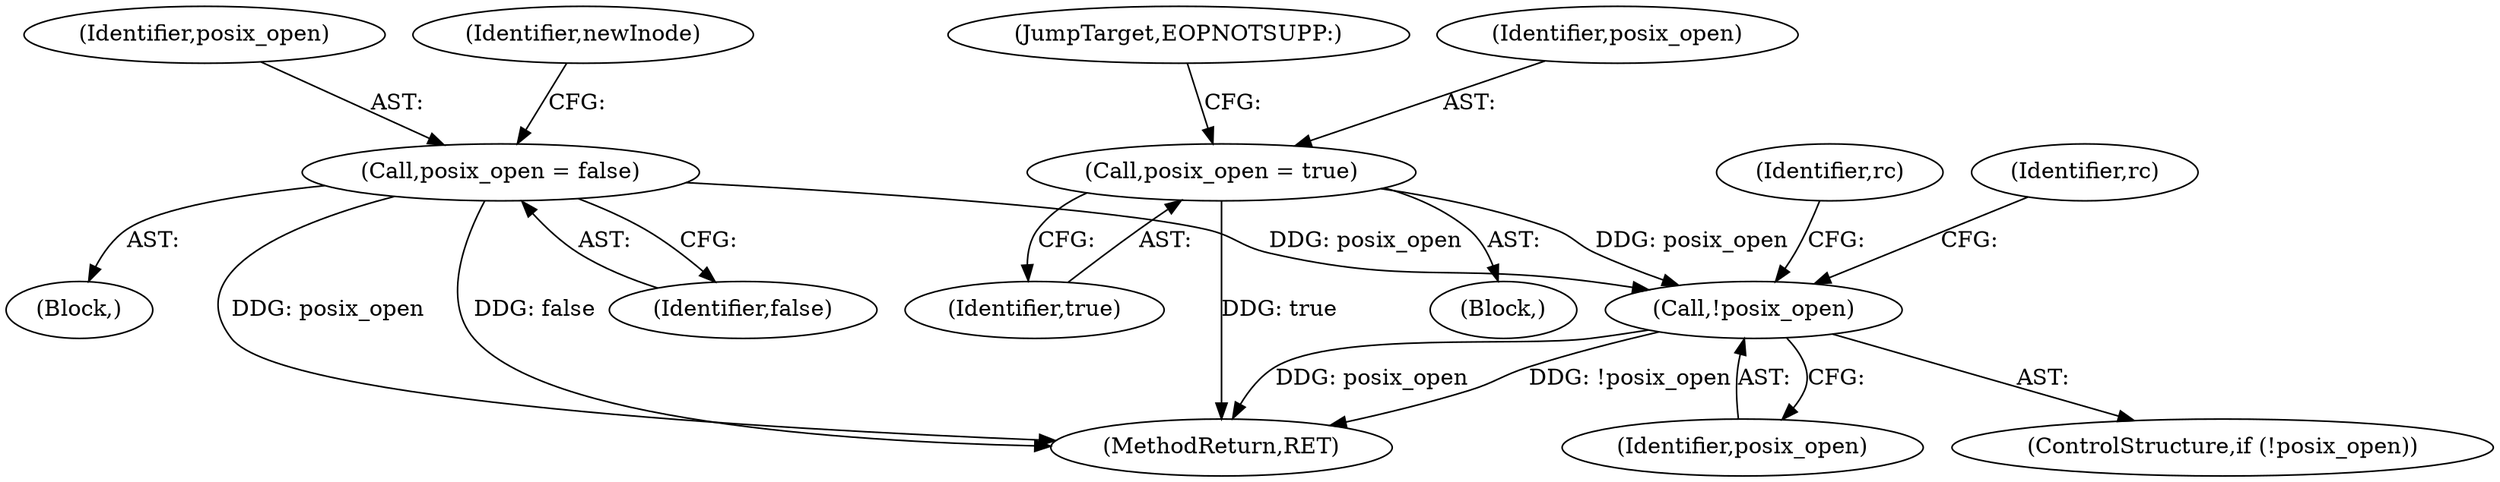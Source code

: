 digraph "0_linux_88d7d4e4a439f32acc56a6d860e415ee71d3df08@API" {
"1000378" [label="(Call,!posix_open)"];
"1000133" [label="(Call,posix_open = false)"];
"1000366" [label="(Call,posix_open = true)"];
"1000369" [label="(JumpTarget,EOPNOTSUPP:)"];
"1000379" [label="(Identifier,posix_open)"];
"1000381" [label="(Identifier,rc)"];
"1000501" [label="(MethodReturn,RET)"];
"1000366" [label="(Call,posix_open = true)"];
"1000377" [label="(ControlStructure,if (!posix_open))"];
"1000135" [label="(Identifier,false)"];
"1000134" [label="(Identifier,posix_open)"];
"1000378" [label="(Call,!posix_open)"];
"1000368" [label="(Identifier,true)"];
"1000367" [label="(Identifier,posix_open)"];
"1000115" [label="(Block,)"];
"1000406" [label="(Identifier,rc)"];
"1000133" [label="(Call,posix_open = false)"];
"1000142" [label="(Identifier,newInode)"];
"1000349" [label="(Block,)"];
"1000378" -> "1000377"  [label="AST: "];
"1000378" -> "1000379"  [label="CFG: "];
"1000379" -> "1000378"  [label="AST: "];
"1000381" -> "1000378"  [label="CFG: "];
"1000406" -> "1000378"  [label="CFG: "];
"1000378" -> "1000501"  [label="DDG: posix_open"];
"1000378" -> "1000501"  [label="DDG: !posix_open"];
"1000133" -> "1000378"  [label="DDG: posix_open"];
"1000366" -> "1000378"  [label="DDG: posix_open"];
"1000133" -> "1000115"  [label="AST: "];
"1000133" -> "1000135"  [label="CFG: "];
"1000134" -> "1000133"  [label="AST: "];
"1000135" -> "1000133"  [label="AST: "];
"1000142" -> "1000133"  [label="CFG: "];
"1000133" -> "1000501"  [label="DDG: posix_open"];
"1000133" -> "1000501"  [label="DDG: false"];
"1000366" -> "1000349"  [label="AST: "];
"1000366" -> "1000368"  [label="CFG: "];
"1000367" -> "1000366"  [label="AST: "];
"1000368" -> "1000366"  [label="AST: "];
"1000369" -> "1000366"  [label="CFG: "];
"1000366" -> "1000501"  [label="DDG: true"];
}
